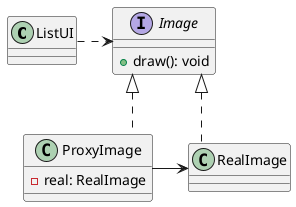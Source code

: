 @startuml

skinparam linetype ortho

class ListUI {}

interface Image {
  + draw(): void
}

class ProxyImage implements Image {
  - real: RealImage
}

class RealImage implements Image {}

ListUI .> Image
ProxyImage -> RealImage

@enduml
